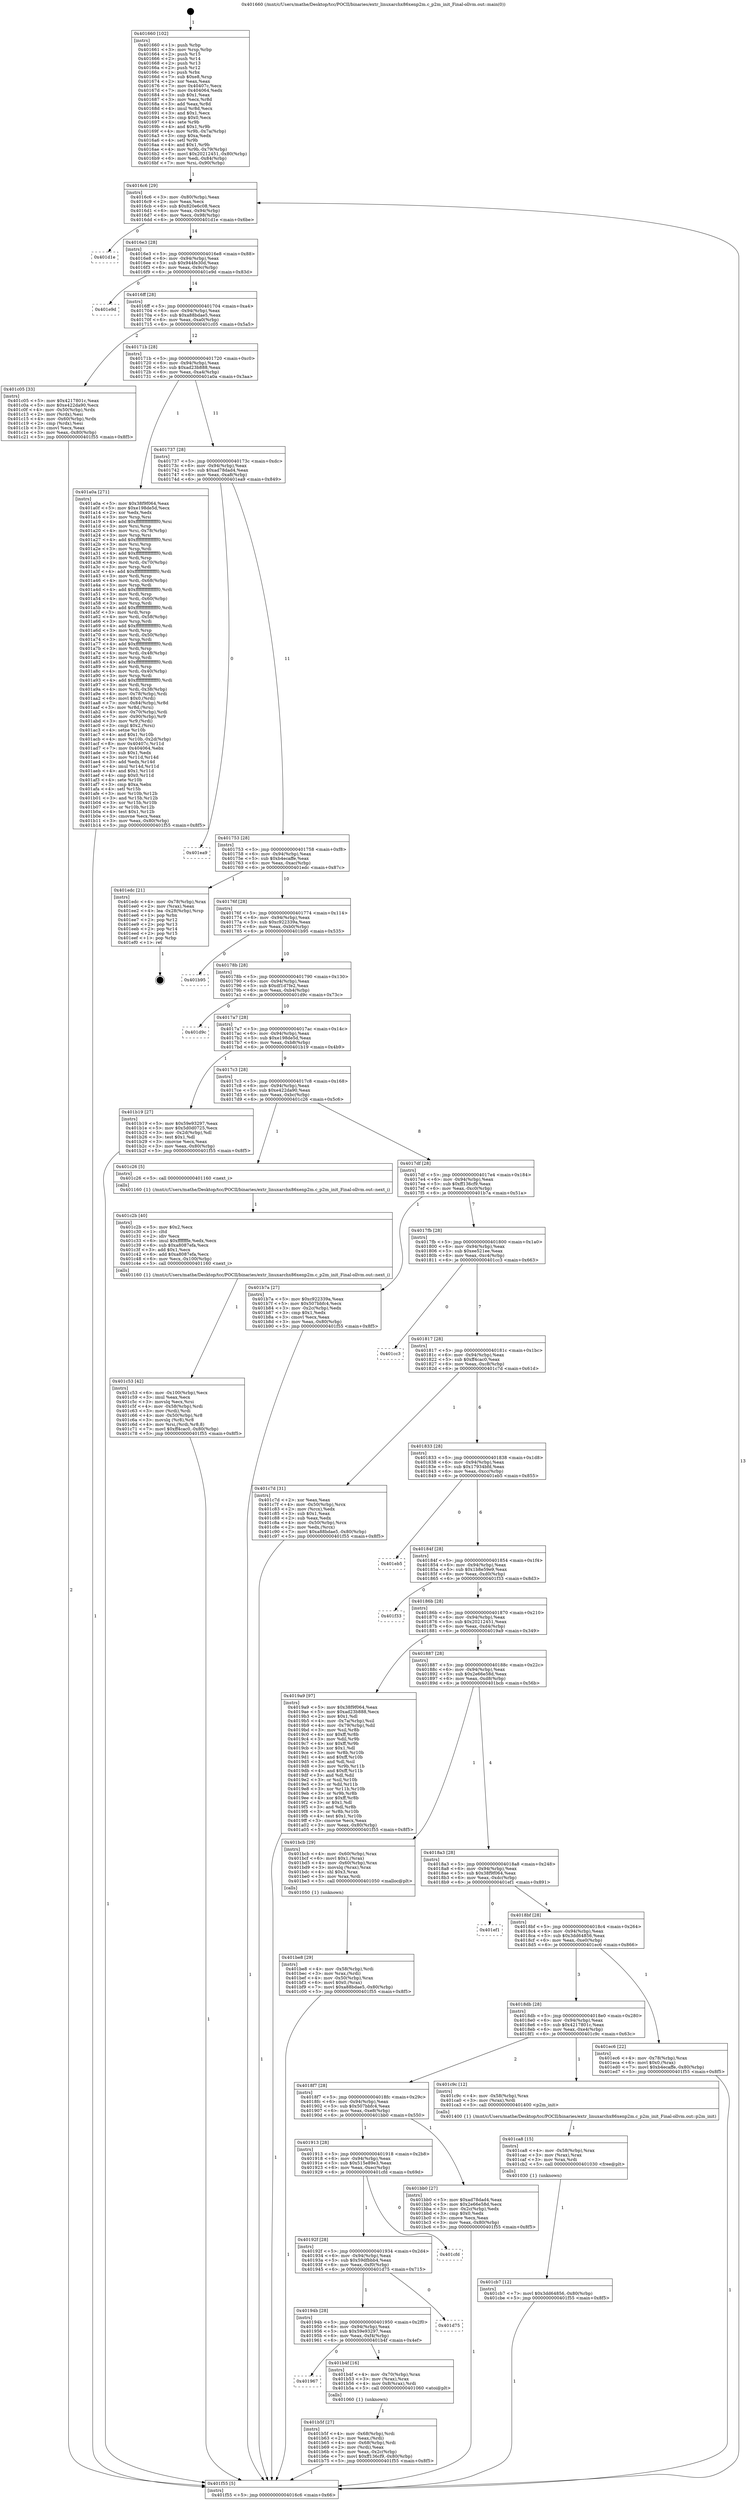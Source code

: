 digraph "0x401660" {
  label = "0x401660 (/mnt/c/Users/mathe/Desktop/tcc/POCII/binaries/extr_linuxarchx86xenp2m.c_p2m_init_Final-ollvm.out::main(0))"
  labelloc = "t"
  node[shape=record]

  Entry [label="",width=0.3,height=0.3,shape=circle,fillcolor=black,style=filled]
  "0x4016c6" [label="{
     0x4016c6 [29]\l
     | [instrs]\l
     &nbsp;&nbsp;0x4016c6 \<+3\>: mov -0x80(%rbp),%eax\l
     &nbsp;&nbsp;0x4016c9 \<+2\>: mov %eax,%ecx\l
     &nbsp;&nbsp;0x4016cb \<+6\>: sub $0x820e6c08,%ecx\l
     &nbsp;&nbsp;0x4016d1 \<+6\>: mov %eax,-0x94(%rbp)\l
     &nbsp;&nbsp;0x4016d7 \<+6\>: mov %ecx,-0x98(%rbp)\l
     &nbsp;&nbsp;0x4016dd \<+6\>: je 0000000000401d1e \<main+0x6be\>\l
  }"]
  "0x401d1e" [label="{
     0x401d1e\l
  }", style=dashed]
  "0x4016e3" [label="{
     0x4016e3 [28]\l
     | [instrs]\l
     &nbsp;&nbsp;0x4016e3 \<+5\>: jmp 00000000004016e8 \<main+0x88\>\l
     &nbsp;&nbsp;0x4016e8 \<+6\>: mov -0x94(%rbp),%eax\l
     &nbsp;&nbsp;0x4016ee \<+5\>: sub $0x944fe30d,%eax\l
     &nbsp;&nbsp;0x4016f3 \<+6\>: mov %eax,-0x9c(%rbp)\l
     &nbsp;&nbsp;0x4016f9 \<+6\>: je 0000000000401e9d \<main+0x83d\>\l
  }"]
  Exit [label="",width=0.3,height=0.3,shape=circle,fillcolor=black,style=filled,peripheries=2]
  "0x401e9d" [label="{
     0x401e9d\l
  }", style=dashed]
  "0x4016ff" [label="{
     0x4016ff [28]\l
     | [instrs]\l
     &nbsp;&nbsp;0x4016ff \<+5\>: jmp 0000000000401704 \<main+0xa4\>\l
     &nbsp;&nbsp;0x401704 \<+6\>: mov -0x94(%rbp),%eax\l
     &nbsp;&nbsp;0x40170a \<+5\>: sub $0xa88bdae5,%eax\l
     &nbsp;&nbsp;0x40170f \<+6\>: mov %eax,-0xa0(%rbp)\l
     &nbsp;&nbsp;0x401715 \<+6\>: je 0000000000401c05 \<main+0x5a5\>\l
  }"]
  "0x401cb7" [label="{
     0x401cb7 [12]\l
     | [instrs]\l
     &nbsp;&nbsp;0x401cb7 \<+7\>: movl $0x3dd64856,-0x80(%rbp)\l
     &nbsp;&nbsp;0x401cbe \<+5\>: jmp 0000000000401f55 \<main+0x8f5\>\l
  }"]
  "0x401c05" [label="{
     0x401c05 [33]\l
     | [instrs]\l
     &nbsp;&nbsp;0x401c05 \<+5\>: mov $0x4217801c,%eax\l
     &nbsp;&nbsp;0x401c0a \<+5\>: mov $0xe422da90,%ecx\l
     &nbsp;&nbsp;0x401c0f \<+4\>: mov -0x50(%rbp),%rdx\l
     &nbsp;&nbsp;0x401c13 \<+2\>: mov (%rdx),%esi\l
     &nbsp;&nbsp;0x401c15 \<+4\>: mov -0x60(%rbp),%rdx\l
     &nbsp;&nbsp;0x401c19 \<+2\>: cmp (%rdx),%esi\l
     &nbsp;&nbsp;0x401c1b \<+3\>: cmovl %ecx,%eax\l
     &nbsp;&nbsp;0x401c1e \<+3\>: mov %eax,-0x80(%rbp)\l
     &nbsp;&nbsp;0x401c21 \<+5\>: jmp 0000000000401f55 \<main+0x8f5\>\l
  }"]
  "0x40171b" [label="{
     0x40171b [28]\l
     | [instrs]\l
     &nbsp;&nbsp;0x40171b \<+5\>: jmp 0000000000401720 \<main+0xc0\>\l
     &nbsp;&nbsp;0x401720 \<+6\>: mov -0x94(%rbp),%eax\l
     &nbsp;&nbsp;0x401726 \<+5\>: sub $0xad23b888,%eax\l
     &nbsp;&nbsp;0x40172b \<+6\>: mov %eax,-0xa4(%rbp)\l
     &nbsp;&nbsp;0x401731 \<+6\>: je 0000000000401a0a \<main+0x3aa\>\l
  }"]
  "0x401ca8" [label="{
     0x401ca8 [15]\l
     | [instrs]\l
     &nbsp;&nbsp;0x401ca8 \<+4\>: mov -0x58(%rbp),%rax\l
     &nbsp;&nbsp;0x401cac \<+3\>: mov (%rax),%rax\l
     &nbsp;&nbsp;0x401caf \<+3\>: mov %rax,%rdi\l
     &nbsp;&nbsp;0x401cb2 \<+5\>: call 0000000000401030 \<free@plt\>\l
     | [calls]\l
     &nbsp;&nbsp;0x401030 \{1\} (unknown)\l
  }"]
  "0x401a0a" [label="{
     0x401a0a [271]\l
     | [instrs]\l
     &nbsp;&nbsp;0x401a0a \<+5\>: mov $0x38f9f064,%eax\l
     &nbsp;&nbsp;0x401a0f \<+5\>: mov $0xe198de5d,%ecx\l
     &nbsp;&nbsp;0x401a14 \<+2\>: xor %edx,%edx\l
     &nbsp;&nbsp;0x401a16 \<+3\>: mov %rsp,%rsi\l
     &nbsp;&nbsp;0x401a19 \<+4\>: add $0xfffffffffffffff0,%rsi\l
     &nbsp;&nbsp;0x401a1d \<+3\>: mov %rsi,%rsp\l
     &nbsp;&nbsp;0x401a20 \<+4\>: mov %rsi,-0x78(%rbp)\l
     &nbsp;&nbsp;0x401a24 \<+3\>: mov %rsp,%rsi\l
     &nbsp;&nbsp;0x401a27 \<+4\>: add $0xfffffffffffffff0,%rsi\l
     &nbsp;&nbsp;0x401a2b \<+3\>: mov %rsi,%rsp\l
     &nbsp;&nbsp;0x401a2e \<+3\>: mov %rsp,%rdi\l
     &nbsp;&nbsp;0x401a31 \<+4\>: add $0xfffffffffffffff0,%rdi\l
     &nbsp;&nbsp;0x401a35 \<+3\>: mov %rdi,%rsp\l
     &nbsp;&nbsp;0x401a38 \<+4\>: mov %rdi,-0x70(%rbp)\l
     &nbsp;&nbsp;0x401a3c \<+3\>: mov %rsp,%rdi\l
     &nbsp;&nbsp;0x401a3f \<+4\>: add $0xfffffffffffffff0,%rdi\l
     &nbsp;&nbsp;0x401a43 \<+3\>: mov %rdi,%rsp\l
     &nbsp;&nbsp;0x401a46 \<+4\>: mov %rdi,-0x68(%rbp)\l
     &nbsp;&nbsp;0x401a4a \<+3\>: mov %rsp,%rdi\l
     &nbsp;&nbsp;0x401a4d \<+4\>: add $0xfffffffffffffff0,%rdi\l
     &nbsp;&nbsp;0x401a51 \<+3\>: mov %rdi,%rsp\l
     &nbsp;&nbsp;0x401a54 \<+4\>: mov %rdi,-0x60(%rbp)\l
     &nbsp;&nbsp;0x401a58 \<+3\>: mov %rsp,%rdi\l
     &nbsp;&nbsp;0x401a5b \<+4\>: add $0xfffffffffffffff0,%rdi\l
     &nbsp;&nbsp;0x401a5f \<+3\>: mov %rdi,%rsp\l
     &nbsp;&nbsp;0x401a62 \<+4\>: mov %rdi,-0x58(%rbp)\l
     &nbsp;&nbsp;0x401a66 \<+3\>: mov %rsp,%rdi\l
     &nbsp;&nbsp;0x401a69 \<+4\>: add $0xfffffffffffffff0,%rdi\l
     &nbsp;&nbsp;0x401a6d \<+3\>: mov %rdi,%rsp\l
     &nbsp;&nbsp;0x401a70 \<+4\>: mov %rdi,-0x50(%rbp)\l
     &nbsp;&nbsp;0x401a74 \<+3\>: mov %rsp,%rdi\l
     &nbsp;&nbsp;0x401a77 \<+4\>: add $0xfffffffffffffff0,%rdi\l
     &nbsp;&nbsp;0x401a7b \<+3\>: mov %rdi,%rsp\l
     &nbsp;&nbsp;0x401a7e \<+4\>: mov %rdi,-0x48(%rbp)\l
     &nbsp;&nbsp;0x401a82 \<+3\>: mov %rsp,%rdi\l
     &nbsp;&nbsp;0x401a85 \<+4\>: add $0xfffffffffffffff0,%rdi\l
     &nbsp;&nbsp;0x401a89 \<+3\>: mov %rdi,%rsp\l
     &nbsp;&nbsp;0x401a8c \<+4\>: mov %rdi,-0x40(%rbp)\l
     &nbsp;&nbsp;0x401a90 \<+3\>: mov %rsp,%rdi\l
     &nbsp;&nbsp;0x401a93 \<+4\>: add $0xfffffffffffffff0,%rdi\l
     &nbsp;&nbsp;0x401a97 \<+3\>: mov %rdi,%rsp\l
     &nbsp;&nbsp;0x401a9a \<+4\>: mov %rdi,-0x38(%rbp)\l
     &nbsp;&nbsp;0x401a9e \<+4\>: mov -0x78(%rbp),%rdi\l
     &nbsp;&nbsp;0x401aa2 \<+6\>: movl $0x0,(%rdi)\l
     &nbsp;&nbsp;0x401aa8 \<+7\>: mov -0x84(%rbp),%r8d\l
     &nbsp;&nbsp;0x401aaf \<+3\>: mov %r8d,(%rsi)\l
     &nbsp;&nbsp;0x401ab2 \<+4\>: mov -0x70(%rbp),%rdi\l
     &nbsp;&nbsp;0x401ab6 \<+7\>: mov -0x90(%rbp),%r9\l
     &nbsp;&nbsp;0x401abd \<+3\>: mov %r9,(%rdi)\l
     &nbsp;&nbsp;0x401ac0 \<+3\>: cmpl $0x2,(%rsi)\l
     &nbsp;&nbsp;0x401ac3 \<+4\>: setne %r10b\l
     &nbsp;&nbsp;0x401ac7 \<+4\>: and $0x1,%r10b\l
     &nbsp;&nbsp;0x401acb \<+4\>: mov %r10b,-0x2d(%rbp)\l
     &nbsp;&nbsp;0x401acf \<+8\>: mov 0x40407c,%r11d\l
     &nbsp;&nbsp;0x401ad7 \<+7\>: mov 0x404064,%ebx\l
     &nbsp;&nbsp;0x401ade \<+3\>: sub $0x1,%edx\l
     &nbsp;&nbsp;0x401ae1 \<+3\>: mov %r11d,%r14d\l
     &nbsp;&nbsp;0x401ae4 \<+3\>: add %edx,%r14d\l
     &nbsp;&nbsp;0x401ae7 \<+4\>: imul %r14d,%r11d\l
     &nbsp;&nbsp;0x401aeb \<+4\>: and $0x1,%r11d\l
     &nbsp;&nbsp;0x401aef \<+4\>: cmp $0x0,%r11d\l
     &nbsp;&nbsp;0x401af3 \<+4\>: sete %r10b\l
     &nbsp;&nbsp;0x401af7 \<+3\>: cmp $0xa,%ebx\l
     &nbsp;&nbsp;0x401afa \<+4\>: setl %r15b\l
     &nbsp;&nbsp;0x401afe \<+3\>: mov %r10b,%r12b\l
     &nbsp;&nbsp;0x401b01 \<+3\>: and %r15b,%r12b\l
     &nbsp;&nbsp;0x401b04 \<+3\>: xor %r15b,%r10b\l
     &nbsp;&nbsp;0x401b07 \<+3\>: or %r10b,%r12b\l
     &nbsp;&nbsp;0x401b0a \<+4\>: test $0x1,%r12b\l
     &nbsp;&nbsp;0x401b0e \<+3\>: cmovne %ecx,%eax\l
     &nbsp;&nbsp;0x401b11 \<+3\>: mov %eax,-0x80(%rbp)\l
     &nbsp;&nbsp;0x401b14 \<+5\>: jmp 0000000000401f55 \<main+0x8f5\>\l
  }"]
  "0x401737" [label="{
     0x401737 [28]\l
     | [instrs]\l
     &nbsp;&nbsp;0x401737 \<+5\>: jmp 000000000040173c \<main+0xdc\>\l
     &nbsp;&nbsp;0x40173c \<+6\>: mov -0x94(%rbp),%eax\l
     &nbsp;&nbsp;0x401742 \<+5\>: sub $0xad78dad4,%eax\l
     &nbsp;&nbsp;0x401747 \<+6\>: mov %eax,-0xa8(%rbp)\l
     &nbsp;&nbsp;0x40174d \<+6\>: je 0000000000401ea9 \<main+0x849\>\l
  }"]
  "0x401c53" [label="{
     0x401c53 [42]\l
     | [instrs]\l
     &nbsp;&nbsp;0x401c53 \<+6\>: mov -0x100(%rbp),%ecx\l
     &nbsp;&nbsp;0x401c59 \<+3\>: imul %eax,%ecx\l
     &nbsp;&nbsp;0x401c5c \<+3\>: movslq %ecx,%rsi\l
     &nbsp;&nbsp;0x401c5f \<+4\>: mov -0x58(%rbp),%rdi\l
     &nbsp;&nbsp;0x401c63 \<+3\>: mov (%rdi),%rdi\l
     &nbsp;&nbsp;0x401c66 \<+4\>: mov -0x50(%rbp),%r8\l
     &nbsp;&nbsp;0x401c6a \<+3\>: movslq (%r8),%r8\l
     &nbsp;&nbsp;0x401c6d \<+4\>: mov %rsi,(%rdi,%r8,8)\l
     &nbsp;&nbsp;0x401c71 \<+7\>: movl $0xff4cac0,-0x80(%rbp)\l
     &nbsp;&nbsp;0x401c78 \<+5\>: jmp 0000000000401f55 \<main+0x8f5\>\l
  }"]
  "0x401ea9" [label="{
     0x401ea9\l
  }", style=dashed]
  "0x401753" [label="{
     0x401753 [28]\l
     | [instrs]\l
     &nbsp;&nbsp;0x401753 \<+5\>: jmp 0000000000401758 \<main+0xf8\>\l
     &nbsp;&nbsp;0x401758 \<+6\>: mov -0x94(%rbp),%eax\l
     &nbsp;&nbsp;0x40175e \<+5\>: sub $0xb4ecaffe,%eax\l
     &nbsp;&nbsp;0x401763 \<+6\>: mov %eax,-0xac(%rbp)\l
     &nbsp;&nbsp;0x401769 \<+6\>: je 0000000000401edc \<main+0x87c\>\l
  }"]
  "0x401c2b" [label="{
     0x401c2b [40]\l
     | [instrs]\l
     &nbsp;&nbsp;0x401c2b \<+5\>: mov $0x2,%ecx\l
     &nbsp;&nbsp;0x401c30 \<+1\>: cltd\l
     &nbsp;&nbsp;0x401c31 \<+2\>: idiv %ecx\l
     &nbsp;&nbsp;0x401c33 \<+6\>: imul $0xfffffffe,%edx,%ecx\l
     &nbsp;&nbsp;0x401c39 \<+6\>: sub $0xa8087efa,%ecx\l
     &nbsp;&nbsp;0x401c3f \<+3\>: add $0x1,%ecx\l
     &nbsp;&nbsp;0x401c42 \<+6\>: add $0xa8087efa,%ecx\l
     &nbsp;&nbsp;0x401c48 \<+6\>: mov %ecx,-0x100(%rbp)\l
     &nbsp;&nbsp;0x401c4e \<+5\>: call 0000000000401160 \<next_i\>\l
     | [calls]\l
     &nbsp;&nbsp;0x401160 \{1\} (/mnt/c/Users/mathe/Desktop/tcc/POCII/binaries/extr_linuxarchx86xenp2m.c_p2m_init_Final-ollvm.out::next_i)\l
  }"]
  "0x401edc" [label="{
     0x401edc [21]\l
     | [instrs]\l
     &nbsp;&nbsp;0x401edc \<+4\>: mov -0x78(%rbp),%rax\l
     &nbsp;&nbsp;0x401ee0 \<+2\>: mov (%rax),%eax\l
     &nbsp;&nbsp;0x401ee2 \<+4\>: lea -0x28(%rbp),%rsp\l
     &nbsp;&nbsp;0x401ee6 \<+1\>: pop %rbx\l
     &nbsp;&nbsp;0x401ee7 \<+2\>: pop %r12\l
     &nbsp;&nbsp;0x401ee9 \<+2\>: pop %r13\l
     &nbsp;&nbsp;0x401eeb \<+2\>: pop %r14\l
     &nbsp;&nbsp;0x401eed \<+2\>: pop %r15\l
     &nbsp;&nbsp;0x401eef \<+1\>: pop %rbp\l
     &nbsp;&nbsp;0x401ef0 \<+1\>: ret\l
  }"]
  "0x40176f" [label="{
     0x40176f [28]\l
     | [instrs]\l
     &nbsp;&nbsp;0x40176f \<+5\>: jmp 0000000000401774 \<main+0x114\>\l
     &nbsp;&nbsp;0x401774 \<+6\>: mov -0x94(%rbp),%eax\l
     &nbsp;&nbsp;0x40177a \<+5\>: sub $0xc922339a,%eax\l
     &nbsp;&nbsp;0x40177f \<+6\>: mov %eax,-0xb0(%rbp)\l
     &nbsp;&nbsp;0x401785 \<+6\>: je 0000000000401b95 \<main+0x535\>\l
  }"]
  "0x401be8" [label="{
     0x401be8 [29]\l
     | [instrs]\l
     &nbsp;&nbsp;0x401be8 \<+4\>: mov -0x58(%rbp),%rdi\l
     &nbsp;&nbsp;0x401bec \<+3\>: mov %rax,(%rdi)\l
     &nbsp;&nbsp;0x401bef \<+4\>: mov -0x50(%rbp),%rax\l
     &nbsp;&nbsp;0x401bf3 \<+6\>: movl $0x0,(%rax)\l
     &nbsp;&nbsp;0x401bf9 \<+7\>: movl $0xa88bdae5,-0x80(%rbp)\l
     &nbsp;&nbsp;0x401c00 \<+5\>: jmp 0000000000401f55 \<main+0x8f5\>\l
  }"]
  "0x401b95" [label="{
     0x401b95\l
  }", style=dashed]
  "0x40178b" [label="{
     0x40178b [28]\l
     | [instrs]\l
     &nbsp;&nbsp;0x40178b \<+5\>: jmp 0000000000401790 \<main+0x130\>\l
     &nbsp;&nbsp;0x401790 \<+6\>: mov -0x94(%rbp),%eax\l
     &nbsp;&nbsp;0x401796 \<+5\>: sub $0xdf1d7fe2,%eax\l
     &nbsp;&nbsp;0x40179b \<+6\>: mov %eax,-0xb4(%rbp)\l
     &nbsp;&nbsp;0x4017a1 \<+6\>: je 0000000000401d9c \<main+0x73c\>\l
  }"]
  "0x401b5f" [label="{
     0x401b5f [27]\l
     | [instrs]\l
     &nbsp;&nbsp;0x401b5f \<+4\>: mov -0x68(%rbp),%rdi\l
     &nbsp;&nbsp;0x401b63 \<+2\>: mov %eax,(%rdi)\l
     &nbsp;&nbsp;0x401b65 \<+4\>: mov -0x68(%rbp),%rdi\l
     &nbsp;&nbsp;0x401b69 \<+2\>: mov (%rdi),%eax\l
     &nbsp;&nbsp;0x401b6b \<+3\>: mov %eax,-0x2c(%rbp)\l
     &nbsp;&nbsp;0x401b6e \<+7\>: movl $0xff136cf9,-0x80(%rbp)\l
     &nbsp;&nbsp;0x401b75 \<+5\>: jmp 0000000000401f55 \<main+0x8f5\>\l
  }"]
  "0x401d9c" [label="{
     0x401d9c\l
  }", style=dashed]
  "0x4017a7" [label="{
     0x4017a7 [28]\l
     | [instrs]\l
     &nbsp;&nbsp;0x4017a7 \<+5\>: jmp 00000000004017ac \<main+0x14c\>\l
     &nbsp;&nbsp;0x4017ac \<+6\>: mov -0x94(%rbp),%eax\l
     &nbsp;&nbsp;0x4017b2 \<+5\>: sub $0xe198de5d,%eax\l
     &nbsp;&nbsp;0x4017b7 \<+6\>: mov %eax,-0xb8(%rbp)\l
     &nbsp;&nbsp;0x4017bd \<+6\>: je 0000000000401b19 \<main+0x4b9\>\l
  }"]
  "0x401967" [label="{
     0x401967\l
  }", style=dashed]
  "0x401b19" [label="{
     0x401b19 [27]\l
     | [instrs]\l
     &nbsp;&nbsp;0x401b19 \<+5\>: mov $0x59e93297,%eax\l
     &nbsp;&nbsp;0x401b1e \<+5\>: mov $0x5d0d0725,%ecx\l
     &nbsp;&nbsp;0x401b23 \<+3\>: mov -0x2d(%rbp),%dl\l
     &nbsp;&nbsp;0x401b26 \<+3\>: test $0x1,%dl\l
     &nbsp;&nbsp;0x401b29 \<+3\>: cmovne %ecx,%eax\l
     &nbsp;&nbsp;0x401b2c \<+3\>: mov %eax,-0x80(%rbp)\l
     &nbsp;&nbsp;0x401b2f \<+5\>: jmp 0000000000401f55 \<main+0x8f5\>\l
  }"]
  "0x4017c3" [label="{
     0x4017c3 [28]\l
     | [instrs]\l
     &nbsp;&nbsp;0x4017c3 \<+5\>: jmp 00000000004017c8 \<main+0x168\>\l
     &nbsp;&nbsp;0x4017c8 \<+6\>: mov -0x94(%rbp),%eax\l
     &nbsp;&nbsp;0x4017ce \<+5\>: sub $0xe422da90,%eax\l
     &nbsp;&nbsp;0x4017d3 \<+6\>: mov %eax,-0xbc(%rbp)\l
     &nbsp;&nbsp;0x4017d9 \<+6\>: je 0000000000401c26 \<main+0x5c6\>\l
  }"]
  "0x401b4f" [label="{
     0x401b4f [16]\l
     | [instrs]\l
     &nbsp;&nbsp;0x401b4f \<+4\>: mov -0x70(%rbp),%rax\l
     &nbsp;&nbsp;0x401b53 \<+3\>: mov (%rax),%rax\l
     &nbsp;&nbsp;0x401b56 \<+4\>: mov 0x8(%rax),%rdi\l
     &nbsp;&nbsp;0x401b5a \<+5\>: call 0000000000401060 \<atoi@plt\>\l
     | [calls]\l
     &nbsp;&nbsp;0x401060 \{1\} (unknown)\l
  }"]
  "0x401c26" [label="{
     0x401c26 [5]\l
     | [instrs]\l
     &nbsp;&nbsp;0x401c26 \<+5\>: call 0000000000401160 \<next_i\>\l
     | [calls]\l
     &nbsp;&nbsp;0x401160 \{1\} (/mnt/c/Users/mathe/Desktop/tcc/POCII/binaries/extr_linuxarchx86xenp2m.c_p2m_init_Final-ollvm.out::next_i)\l
  }"]
  "0x4017df" [label="{
     0x4017df [28]\l
     | [instrs]\l
     &nbsp;&nbsp;0x4017df \<+5\>: jmp 00000000004017e4 \<main+0x184\>\l
     &nbsp;&nbsp;0x4017e4 \<+6\>: mov -0x94(%rbp),%eax\l
     &nbsp;&nbsp;0x4017ea \<+5\>: sub $0xff136cf9,%eax\l
     &nbsp;&nbsp;0x4017ef \<+6\>: mov %eax,-0xc0(%rbp)\l
     &nbsp;&nbsp;0x4017f5 \<+6\>: je 0000000000401b7a \<main+0x51a\>\l
  }"]
  "0x40194b" [label="{
     0x40194b [28]\l
     | [instrs]\l
     &nbsp;&nbsp;0x40194b \<+5\>: jmp 0000000000401950 \<main+0x2f0\>\l
     &nbsp;&nbsp;0x401950 \<+6\>: mov -0x94(%rbp),%eax\l
     &nbsp;&nbsp;0x401956 \<+5\>: sub $0x59e93297,%eax\l
     &nbsp;&nbsp;0x40195b \<+6\>: mov %eax,-0xf4(%rbp)\l
     &nbsp;&nbsp;0x401961 \<+6\>: je 0000000000401b4f \<main+0x4ef\>\l
  }"]
  "0x401b7a" [label="{
     0x401b7a [27]\l
     | [instrs]\l
     &nbsp;&nbsp;0x401b7a \<+5\>: mov $0xc922339a,%eax\l
     &nbsp;&nbsp;0x401b7f \<+5\>: mov $0x507bbfc4,%ecx\l
     &nbsp;&nbsp;0x401b84 \<+3\>: mov -0x2c(%rbp),%edx\l
     &nbsp;&nbsp;0x401b87 \<+3\>: cmp $0x1,%edx\l
     &nbsp;&nbsp;0x401b8a \<+3\>: cmovl %ecx,%eax\l
     &nbsp;&nbsp;0x401b8d \<+3\>: mov %eax,-0x80(%rbp)\l
     &nbsp;&nbsp;0x401b90 \<+5\>: jmp 0000000000401f55 \<main+0x8f5\>\l
  }"]
  "0x4017fb" [label="{
     0x4017fb [28]\l
     | [instrs]\l
     &nbsp;&nbsp;0x4017fb \<+5\>: jmp 0000000000401800 \<main+0x1a0\>\l
     &nbsp;&nbsp;0x401800 \<+6\>: mov -0x94(%rbp),%eax\l
     &nbsp;&nbsp;0x401806 \<+5\>: sub $0xee521ee,%eax\l
     &nbsp;&nbsp;0x40180b \<+6\>: mov %eax,-0xc4(%rbp)\l
     &nbsp;&nbsp;0x401811 \<+6\>: je 0000000000401cc3 \<main+0x663\>\l
  }"]
  "0x401d75" [label="{
     0x401d75\l
  }", style=dashed]
  "0x401cc3" [label="{
     0x401cc3\l
  }", style=dashed]
  "0x401817" [label="{
     0x401817 [28]\l
     | [instrs]\l
     &nbsp;&nbsp;0x401817 \<+5\>: jmp 000000000040181c \<main+0x1bc\>\l
     &nbsp;&nbsp;0x40181c \<+6\>: mov -0x94(%rbp),%eax\l
     &nbsp;&nbsp;0x401822 \<+5\>: sub $0xff4cac0,%eax\l
     &nbsp;&nbsp;0x401827 \<+6\>: mov %eax,-0xc8(%rbp)\l
     &nbsp;&nbsp;0x40182d \<+6\>: je 0000000000401c7d \<main+0x61d\>\l
  }"]
  "0x40192f" [label="{
     0x40192f [28]\l
     | [instrs]\l
     &nbsp;&nbsp;0x40192f \<+5\>: jmp 0000000000401934 \<main+0x2d4\>\l
     &nbsp;&nbsp;0x401934 \<+6\>: mov -0x94(%rbp),%eax\l
     &nbsp;&nbsp;0x40193a \<+5\>: sub $0x59dfbbb4,%eax\l
     &nbsp;&nbsp;0x40193f \<+6\>: mov %eax,-0xf0(%rbp)\l
     &nbsp;&nbsp;0x401945 \<+6\>: je 0000000000401d75 \<main+0x715\>\l
  }"]
  "0x401c7d" [label="{
     0x401c7d [31]\l
     | [instrs]\l
     &nbsp;&nbsp;0x401c7d \<+2\>: xor %eax,%eax\l
     &nbsp;&nbsp;0x401c7f \<+4\>: mov -0x50(%rbp),%rcx\l
     &nbsp;&nbsp;0x401c83 \<+2\>: mov (%rcx),%edx\l
     &nbsp;&nbsp;0x401c85 \<+3\>: sub $0x1,%eax\l
     &nbsp;&nbsp;0x401c88 \<+2\>: sub %eax,%edx\l
     &nbsp;&nbsp;0x401c8a \<+4\>: mov -0x50(%rbp),%rcx\l
     &nbsp;&nbsp;0x401c8e \<+2\>: mov %edx,(%rcx)\l
     &nbsp;&nbsp;0x401c90 \<+7\>: movl $0xa88bdae5,-0x80(%rbp)\l
     &nbsp;&nbsp;0x401c97 \<+5\>: jmp 0000000000401f55 \<main+0x8f5\>\l
  }"]
  "0x401833" [label="{
     0x401833 [28]\l
     | [instrs]\l
     &nbsp;&nbsp;0x401833 \<+5\>: jmp 0000000000401838 \<main+0x1d8\>\l
     &nbsp;&nbsp;0x401838 \<+6\>: mov -0x94(%rbp),%eax\l
     &nbsp;&nbsp;0x40183e \<+5\>: sub $0x17934bfd,%eax\l
     &nbsp;&nbsp;0x401843 \<+6\>: mov %eax,-0xcc(%rbp)\l
     &nbsp;&nbsp;0x401849 \<+6\>: je 0000000000401eb5 \<main+0x855\>\l
  }"]
  "0x401cfd" [label="{
     0x401cfd\l
  }", style=dashed]
  "0x401eb5" [label="{
     0x401eb5\l
  }", style=dashed]
  "0x40184f" [label="{
     0x40184f [28]\l
     | [instrs]\l
     &nbsp;&nbsp;0x40184f \<+5\>: jmp 0000000000401854 \<main+0x1f4\>\l
     &nbsp;&nbsp;0x401854 \<+6\>: mov -0x94(%rbp),%eax\l
     &nbsp;&nbsp;0x40185a \<+5\>: sub $0x1b8e59e9,%eax\l
     &nbsp;&nbsp;0x40185f \<+6\>: mov %eax,-0xd0(%rbp)\l
     &nbsp;&nbsp;0x401865 \<+6\>: je 0000000000401f33 \<main+0x8d3\>\l
  }"]
  "0x401913" [label="{
     0x401913 [28]\l
     | [instrs]\l
     &nbsp;&nbsp;0x401913 \<+5\>: jmp 0000000000401918 \<main+0x2b8\>\l
     &nbsp;&nbsp;0x401918 \<+6\>: mov -0x94(%rbp),%eax\l
     &nbsp;&nbsp;0x40191e \<+5\>: sub $0x515e89e3,%eax\l
     &nbsp;&nbsp;0x401923 \<+6\>: mov %eax,-0xec(%rbp)\l
     &nbsp;&nbsp;0x401929 \<+6\>: je 0000000000401cfd \<main+0x69d\>\l
  }"]
  "0x401f33" [label="{
     0x401f33\l
  }", style=dashed]
  "0x40186b" [label="{
     0x40186b [28]\l
     | [instrs]\l
     &nbsp;&nbsp;0x40186b \<+5\>: jmp 0000000000401870 \<main+0x210\>\l
     &nbsp;&nbsp;0x401870 \<+6\>: mov -0x94(%rbp),%eax\l
     &nbsp;&nbsp;0x401876 \<+5\>: sub $0x20212451,%eax\l
     &nbsp;&nbsp;0x40187b \<+6\>: mov %eax,-0xd4(%rbp)\l
     &nbsp;&nbsp;0x401881 \<+6\>: je 00000000004019a9 \<main+0x349\>\l
  }"]
  "0x401bb0" [label="{
     0x401bb0 [27]\l
     | [instrs]\l
     &nbsp;&nbsp;0x401bb0 \<+5\>: mov $0xad78dad4,%eax\l
     &nbsp;&nbsp;0x401bb5 \<+5\>: mov $0x2e66e58d,%ecx\l
     &nbsp;&nbsp;0x401bba \<+3\>: mov -0x2c(%rbp),%edx\l
     &nbsp;&nbsp;0x401bbd \<+3\>: cmp $0x0,%edx\l
     &nbsp;&nbsp;0x401bc0 \<+3\>: cmove %ecx,%eax\l
     &nbsp;&nbsp;0x401bc3 \<+3\>: mov %eax,-0x80(%rbp)\l
     &nbsp;&nbsp;0x401bc6 \<+5\>: jmp 0000000000401f55 \<main+0x8f5\>\l
  }"]
  "0x4019a9" [label="{
     0x4019a9 [97]\l
     | [instrs]\l
     &nbsp;&nbsp;0x4019a9 \<+5\>: mov $0x38f9f064,%eax\l
     &nbsp;&nbsp;0x4019ae \<+5\>: mov $0xad23b888,%ecx\l
     &nbsp;&nbsp;0x4019b3 \<+2\>: mov $0x1,%dl\l
     &nbsp;&nbsp;0x4019b5 \<+4\>: mov -0x7a(%rbp),%sil\l
     &nbsp;&nbsp;0x4019b9 \<+4\>: mov -0x79(%rbp),%dil\l
     &nbsp;&nbsp;0x4019bd \<+3\>: mov %sil,%r8b\l
     &nbsp;&nbsp;0x4019c0 \<+4\>: xor $0xff,%r8b\l
     &nbsp;&nbsp;0x4019c4 \<+3\>: mov %dil,%r9b\l
     &nbsp;&nbsp;0x4019c7 \<+4\>: xor $0xff,%r9b\l
     &nbsp;&nbsp;0x4019cb \<+3\>: xor $0x1,%dl\l
     &nbsp;&nbsp;0x4019ce \<+3\>: mov %r8b,%r10b\l
     &nbsp;&nbsp;0x4019d1 \<+4\>: and $0xff,%r10b\l
     &nbsp;&nbsp;0x4019d5 \<+3\>: and %dl,%sil\l
     &nbsp;&nbsp;0x4019d8 \<+3\>: mov %r9b,%r11b\l
     &nbsp;&nbsp;0x4019db \<+4\>: and $0xff,%r11b\l
     &nbsp;&nbsp;0x4019df \<+3\>: and %dl,%dil\l
     &nbsp;&nbsp;0x4019e2 \<+3\>: or %sil,%r10b\l
     &nbsp;&nbsp;0x4019e5 \<+3\>: or %dil,%r11b\l
     &nbsp;&nbsp;0x4019e8 \<+3\>: xor %r11b,%r10b\l
     &nbsp;&nbsp;0x4019eb \<+3\>: or %r9b,%r8b\l
     &nbsp;&nbsp;0x4019ee \<+4\>: xor $0xff,%r8b\l
     &nbsp;&nbsp;0x4019f2 \<+3\>: or $0x1,%dl\l
     &nbsp;&nbsp;0x4019f5 \<+3\>: and %dl,%r8b\l
     &nbsp;&nbsp;0x4019f8 \<+3\>: or %r8b,%r10b\l
     &nbsp;&nbsp;0x4019fb \<+4\>: test $0x1,%r10b\l
     &nbsp;&nbsp;0x4019ff \<+3\>: cmovne %ecx,%eax\l
     &nbsp;&nbsp;0x401a02 \<+3\>: mov %eax,-0x80(%rbp)\l
     &nbsp;&nbsp;0x401a05 \<+5\>: jmp 0000000000401f55 \<main+0x8f5\>\l
  }"]
  "0x401887" [label="{
     0x401887 [28]\l
     | [instrs]\l
     &nbsp;&nbsp;0x401887 \<+5\>: jmp 000000000040188c \<main+0x22c\>\l
     &nbsp;&nbsp;0x40188c \<+6\>: mov -0x94(%rbp),%eax\l
     &nbsp;&nbsp;0x401892 \<+5\>: sub $0x2e66e58d,%eax\l
     &nbsp;&nbsp;0x401897 \<+6\>: mov %eax,-0xd8(%rbp)\l
     &nbsp;&nbsp;0x40189d \<+6\>: je 0000000000401bcb \<main+0x56b\>\l
  }"]
  "0x401f55" [label="{
     0x401f55 [5]\l
     | [instrs]\l
     &nbsp;&nbsp;0x401f55 \<+5\>: jmp 00000000004016c6 \<main+0x66\>\l
  }"]
  "0x401660" [label="{
     0x401660 [102]\l
     | [instrs]\l
     &nbsp;&nbsp;0x401660 \<+1\>: push %rbp\l
     &nbsp;&nbsp;0x401661 \<+3\>: mov %rsp,%rbp\l
     &nbsp;&nbsp;0x401664 \<+2\>: push %r15\l
     &nbsp;&nbsp;0x401666 \<+2\>: push %r14\l
     &nbsp;&nbsp;0x401668 \<+2\>: push %r13\l
     &nbsp;&nbsp;0x40166a \<+2\>: push %r12\l
     &nbsp;&nbsp;0x40166c \<+1\>: push %rbx\l
     &nbsp;&nbsp;0x40166d \<+7\>: sub $0xe8,%rsp\l
     &nbsp;&nbsp;0x401674 \<+2\>: xor %eax,%eax\l
     &nbsp;&nbsp;0x401676 \<+7\>: mov 0x40407c,%ecx\l
     &nbsp;&nbsp;0x40167d \<+7\>: mov 0x404064,%edx\l
     &nbsp;&nbsp;0x401684 \<+3\>: sub $0x1,%eax\l
     &nbsp;&nbsp;0x401687 \<+3\>: mov %ecx,%r8d\l
     &nbsp;&nbsp;0x40168a \<+3\>: add %eax,%r8d\l
     &nbsp;&nbsp;0x40168d \<+4\>: imul %r8d,%ecx\l
     &nbsp;&nbsp;0x401691 \<+3\>: and $0x1,%ecx\l
     &nbsp;&nbsp;0x401694 \<+3\>: cmp $0x0,%ecx\l
     &nbsp;&nbsp;0x401697 \<+4\>: sete %r9b\l
     &nbsp;&nbsp;0x40169b \<+4\>: and $0x1,%r9b\l
     &nbsp;&nbsp;0x40169f \<+4\>: mov %r9b,-0x7a(%rbp)\l
     &nbsp;&nbsp;0x4016a3 \<+3\>: cmp $0xa,%edx\l
     &nbsp;&nbsp;0x4016a6 \<+4\>: setl %r9b\l
     &nbsp;&nbsp;0x4016aa \<+4\>: and $0x1,%r9b\l
     &nbsp;&nbsp;0x4016ae \<+4\>: mov %r9b,-0x79(%rbp)\l
     &nbsp;&nbsp;0x4016b2 \<+7\>: movl $0x20212451,-0x80(%rbp)\l
     &nbsp;&nbsp;0x4016b9 \<+6\>: mov %edi,-0x84(%rbp)\l
     &nbsp;&nbsp;0x4016bf \<+7\>: mov %rsi,-0x90(%rbp)\l
  }"]
  "0x4018f7" [label="{
     0x4018f7 [28]\l
     | [instrs]\l
     &nbsp;&nbsp;0x4018f7 \<+5\>: jmp 00000000004018fc \<main+0x29c\>\l
     &nbsp;&nbsp;0x4018fc \<+6\>: mov -0x94(%rbp),%eax\l
     &nbsp;&nbsp;0x401902 \<+5\>: sub $0x507bbfc4,%eax\l
     &nbsp;&nbsp;0x401907 \<+6\>: mov %eax,-0xe8(%rbp)\l
     &nbsp;&nbsp;0x40190d \<+6\>: je 0000000000401bb0 \<main+0x550\>\l
  }"]
  "0x401c9c" [label="{
     0x401c9c [12]\l
     | [instrs]\l
     &nbsp;&nbsp;0x401c9c \<+4\>: mov -0x58(%rbp),%rax\l
     &nbsp;&nbsp;0x401ca0 \<+3\>: mov (%rax),%rdi\l
     &nbsp;&nbsp;0x401ca3 \<+5\>: call 0000000000401400 \<p2m_init\>\l
     | [calls]\l
     &nbsp;&nbsp;0x401400 \{1\} (/mnt/c/Users/mathe/Desktop/tcc/POCII/binaries/extr_linuxarchx86xenp2m.c_p2m_init_Final-ollvm.out::p2m_init)\l
  }"]
  "0x401bcb" [label="{
     0x401bcb [29]\l
     | [instrs]\l
     &nbsp;&nbsp;0x401bcb \<+4\>: mov -0x60(%rbp),%rax\l
     &nbsp;&nbsp;0x401bcf \<+6\>: movl $0x1,(%rax)\l
     &nbsp;&nbsp;0x401bd5 \<+4\>: mov -0x60(%rbp),%rax\l
     &nbsp;&nbsp;0x401bd9 \<+3\>: movslq (%rax),%rax\l
     &nbsp;&nbsp;0x401bdc \<+4\>: shl $0x3,%rax\l
     &nbsp;&nbsp;0x401be0 \<+3\>: mov %rax,%rdi\l
     &nbsp;&nbsp;0x401be3 \<+5\>: call 0000000000401050 \<malloc@plt\>\l
     | [calls]\l
     &nbsp;&nbsp;0x401050 \{1\} (unknown)\l
  }"]
  "0x4018a3" [label="{
     0x4018a3 [28]\l
     | [instrs]\l
     &nbsp;&nbsp;0x4018a3 \<+5\>: jmp 00000000004018a8 \<main+0x248\>\l
     &nbsp;&nbsp;0x4018a8 \<+6\>: mov -0x94(%rbp),%eax\l
     &nbsp;&nbsp;0x4018ae \<+5\>: sub $0x38f9f064,%eax\l
     &nbsp;&nbsp;0x4018b3 \<+6\>: mov %eax,-0xdc(%rbp)\l
     &nbsp;&nbsp;0x4018b9 \<+6\>: je 0000000000401ef1 \<main+0x891\>\l
  }"]
  "0x4018db" [label="{
     0x4018db [28]\l
     | [instrs]\l
     &nbsp;&nbsp;0x4018db \<+5\>: jmp 00000000004018e0 \<main+0x280\>\l
     &nbsp;&nbsp;0x4018e0 \<+6\>: mov -0x94(%rbp),%eax\l
     &nbsp;&nbsp;0x4018e6 \<+5\>: sub $0x4217801c,%eax\l
     &nbsp;&nbsp;0x4018eb \<+6\>: mov %eax,-0xe4(%rbp)\l
     &nbsp;&nbsp;0x4018f1 \<+6\>: je 0000000000401c9c \<main+0x63c\>\l
  }"]
  "0x401ef1" [label="{
     0x401ef1\l
  }", style=dashed]
  "0x4018bf" [label="{
     0x4018bf [28]\l
     | [instrs]\l
     &nbsp;&nbsp;0x4018bf \<+5\>: jmp 00000000004018c4 \<main+0x264\>\l
     &nbsp;&nbsp;0x4018c4 \<+6\>: mov -0x94(%rbp),%eax\l
     &nbsp;&nbsp;0x4018ca \<+5\>: sub $0x3dd64856,%eax\l
     &nbsp;&nbsp;0x4018cf \<+6\>: mov %eax,-0xe0(%rbp)\l
     &nbsp;&nbsp;0x4018d5 \<+6\>: je 0000000000401ec6 \<main+0x866\>\l
  }"]
  "0x401ec6" [label="{
     0x401ec6 [22]\l
     | [instrs]\l
     &nbsp;&nbsp;0x401ec6 \<+4\>: mov -0x78(%rbp),%rax\l
     &nbsp;&nbsp;0x401eca \<+6\>: movl $0x0,(%rax)\l
     &nbsp;&nbsp;0x401ed0 \<+7\>: movl $0xb4ecaffe,-0x80(%rbp)\l
     &nbsp;&nbsp;0x401ed7 \<+5\>: jmp 0000000000401f55 \<main+0x8f5\>\l
  }"]
  Entry -> "0x401660" [label=" 1"]
  "0x4016c6" -> "0x401d1e" [label=" 0"]
  "0x4016c6" -> "0x4016e3" [label=" 14"]
  "0x401edc" -> Exit [label=" 1"]
  "0x4016e3" -> "0x401e9d" [label=" 0"]
  "0x4016e3" -> "0x4016ff" [label=" 14"]
  "0x401ec6" -> "0x401f55" [label=" 1"]
  "0x4016ff" -> "0x401c05" [label=" 2"]
  "0x4016ff" -> "0x40171b" [label=" 12"]
  "0x401cb7" -> "0x401f55" [label=" 1"]
  "0x40171b" -> "0x401a0a" [label=" 1"]
  "0x40171b" -> "0x401737" [label=" 11"]
  "0x401ca8" -> "0x401cb7" [label=" 1"]
  "0x401737" -> "0x401ea9" [label=" 0"]
  "0x401737" -> "0x401753" [label=" 11"]
  "0x401c9c" -> "0x401ca8" [label=" 1"]
  "0x401753" -> "0x401edc" [label=" 1"]
  "0x401753" -> "0x40176f" [label=" 10"]
  "0x401c7d" -> "0x401f55" [label=" 1"]
  "0x40176f" -> "0x401b95" [label=" 0"]
  "0x40176f" -> "0x40178b" [label=" 10"]
  "0x401c53" -> "0x401f55" [label=" 1"]
  "0x40178b" -> "0x401d9c" [label=" 0"]
  "0x40178b" -> "0x4017a7" [label=" 10"]
  "0x401c2b" -> "0x401c53" [label=" 1"]
  "0x4017a7" -> "0x401b19" [label=" 1"]
  "0x4017a7" -> "0x4017c3" [label=" 9"]
  "0x401c26" -> "0x401c2b" [label=" 1"]
  "0x4017c3" -> "0x401c26" [label=" 1"]
  "0x4017c3" -> "0x4017df" [label=" 8"]
  "0x401c05" -> "0x401f55" [label=" 2"]
  "0x4017df" -> "0x401b7a" [label=" 1"]
  "0x4017df" -> "0x4017fb" [label=" 7"]
  "0x401bcb" -> "0x401be8" [label=" 1"]
  "0x4017fb" -> "0x401cc3" [label=" 0"]
  "0x4017fb" -> "0x401817" [label=" 7"]
  "0x401bb0" -> "0x401f55" [label=" 1"]
  "0x401817" -> "0x401c7d" [label=" 1"]
  "0x401817" -> "0x401833" [label=" 6"]
  "0x401b5f" -> "0x401f55" [label=" 1"]
  "0x401833" -> "0x401eb5" [label=" 0"]
  "0x401833" -> "0x40184f" [label=" 6"]
  "0x401b4f" -> "0x401b5f" [label=" 1"]
  "0x40184f" -> "0x401f33" [label=" 0"]
  "0x40184f" -> "0x40186b" [label=" 6"]
  "0x40194b" -> "0x401b4f" [label=" 1"]
  "0x40186b" -> "0x4019a9" [label=" 1"]
  "0x40186b" -> "0x401887" [label=" 5"]
  "0x4019a9" -> "0x401f55" [label=" 1"]
  "0x401660" -> "0x4016c6" [label=" 1"]
  "0x401f55" -> "0x4016c6" [label=" 13"]
  "0x401be8" -> "0x401f55" [label=" 1"]
  "0x401a0a" -> "0x401f55" [label=" 1"]
  "0x401b19" -> "0x401f55" [label=" 1"]
  "0x40192f" -> "0x401d75" [label=" 0"]
  "0x401887" -> "0x401bcb" [label=" 1"]
  "0x401887" -> "0x4018a3" [label=" 4"]
  "0x401b7a" -> "0x401f55" [label=" 1"]
  "0x4018a3" -> "0x401ef1" [label=" 0"]
  "0x4018a3" -> "0x4018bf" [label=" 4"]
  "0x401913" -> "0x401cfd" [label=" 0"]
  "0x4018bf" -> "0x401ec6" [label=" 1"]
  "0x4018bf" -> "0x4018db" [label=" 3"]
  "0x401913" -> "0x40192f" [label=" 1"]
  "0x4018db" -> "0x401c9c" [label=" 1"]
  "0x4018db" -> "0x4018f7" [label=" 2"]
  "0x40192f" -> "0x40194b" [label=" 1"]
  "0x4018f7" -> "0x401bb0" [label=" 1"]
  "0x4018f7" -> "0x401913" [label=" 1"]
  "0x40194b" -> "0x401967" [label=" 0"]
}
